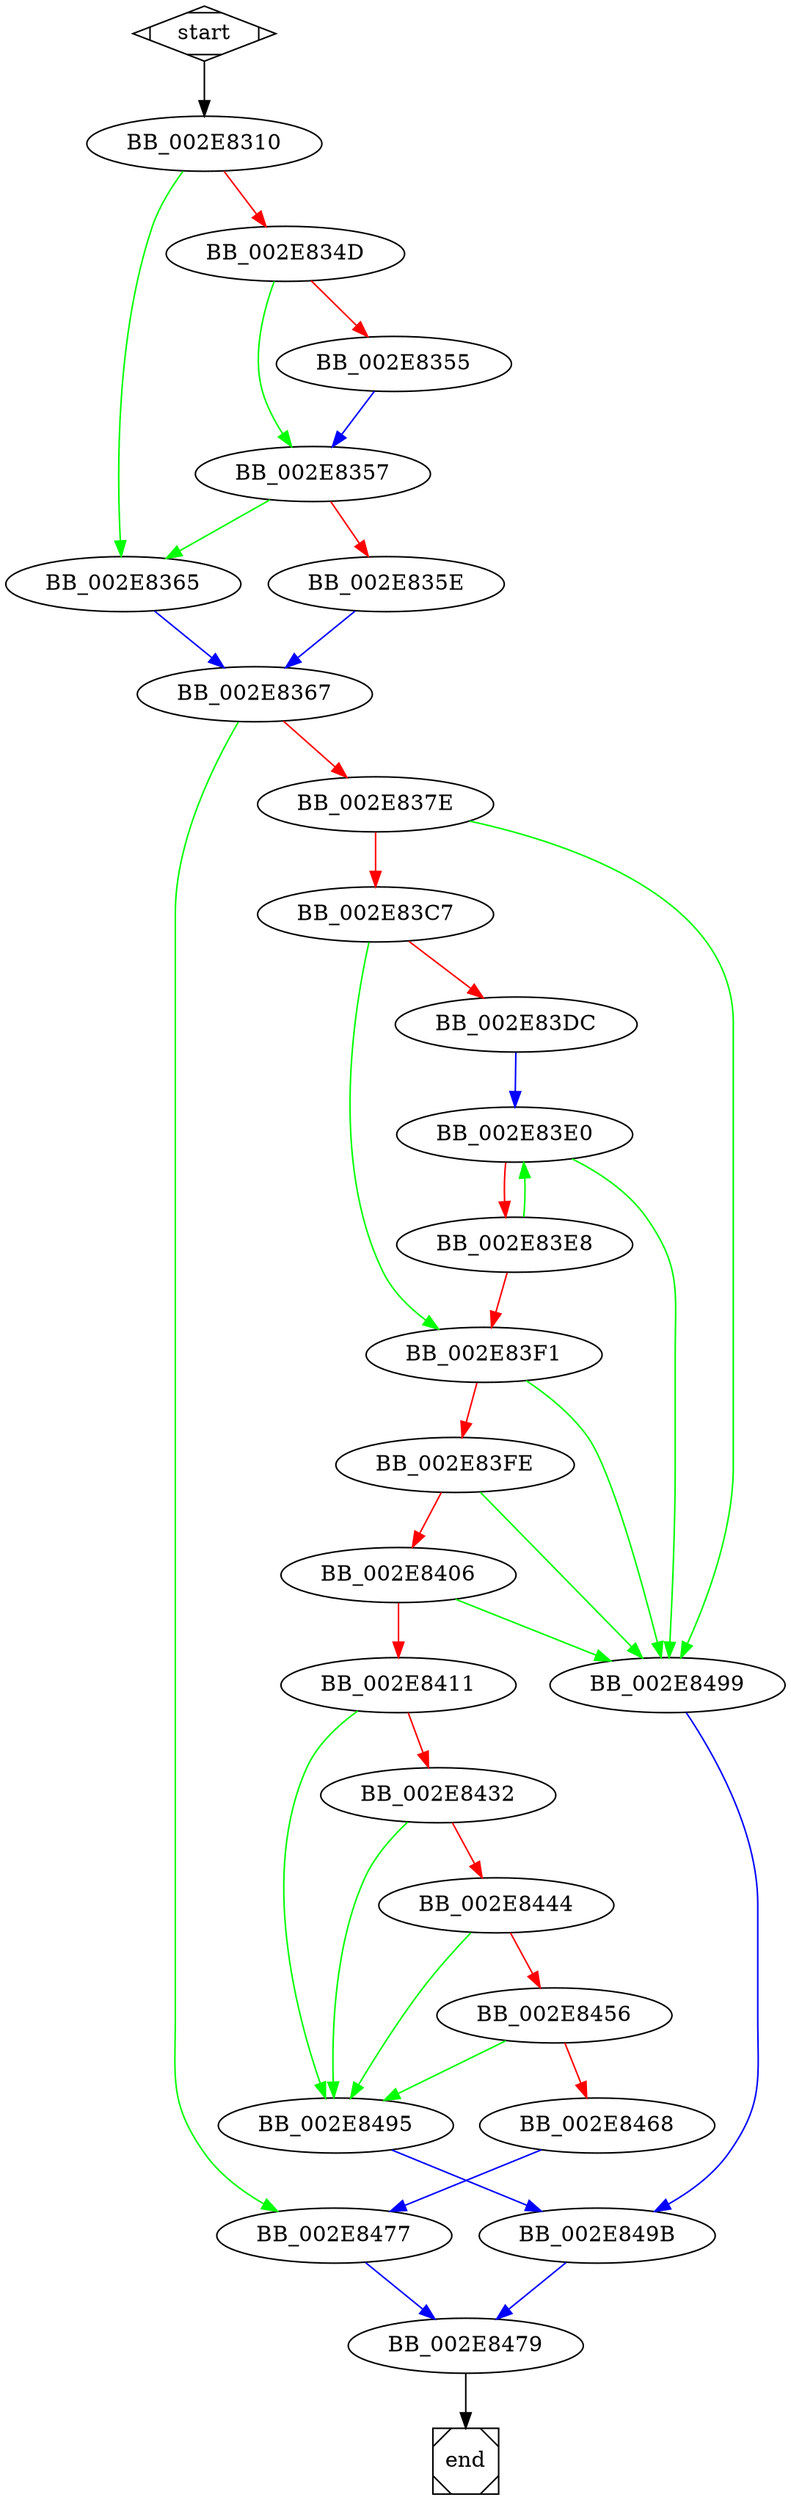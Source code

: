 digraph G {
  start -> BB_002E8310;
  
  BB_002E8310 -> BB_002E834D [color=red];
  BB_002E8310 -> BB_002E8365 [color=green];
  
  BB_002E834D -> BB_002E8355 [color=red];
  BB_002E834D -> BB_002E8357 [color=green];
  
  BB_002E8355 -> BB_002E8357 [color=blue];
  
  BB_002E8357 -> BB_002E835E [color=red];
  BB_002E8357 -> BB_002E8365 [color=green];
  
  BB_002E835E -> BB_002E8367 [color=blue];
  
  BB_002E8365 -> BB_002E8367 [color=blue];
  
  BB_002E8367 -> BB_002E837E [color=red];
  BB_002E8367 -> BB_002E8477 [color=green];
  
  BB_002E837E -> BB_002E83C7 [color=red];
  BB_002E837E -> BB_002E8499 [color=green];
  
  BB_002E83C7 -> BB_002E83DC [color=red];
  BB_002E83C7 -> BB_002E83F1 [color=green];
  
  BB_002E83DC -> BB_002E83E0 [color=blue];
  
  BB_002E83E0 -> BB_002E83E8 [color=red];
  BB_002E83E0 -> BB_002E8499 [color=green];
  
  BB_002E83E8 -> BB_002E83F1 [color=red];
  BB_002E83E8 -> BB_002E83E0 [color=green];
  
  BB_002E83F1 -> BB_002E83FE [color=red];
  BB_002E83F1 -> BB_002E8499 [color=green];
  
  BB_002E83FE -> BB_002E8406 [color=red];
  BB_002E83FE -> BB_002E8499 [color=green];
  
  BB_002E8406 -> BB_002E8411 [color=red];
  BB_002E8406 -> BB_002E8499 [color=green];
  
  BB_002E8411 -> BB_002E8432 [color=red];
  BB_002E8411 -> BB_002E8495 [color=green];
  
  BB_002E8432 -> BB_002E8444 [color=red];
  BB_002E8432 -> BB_002E8495 [color=green];
  
  BB_002E8444 -> BB_002E8456 [color=red];
  BB_002E8444 -> BB_002E8495 [color=green];
  
  BB_002E8456 -> BB_002E8468 [color=red];
  BB_002E8456 -> BB_002E8495 [color=green];
  
  BB_002E8468 -> BB_002E8477 [color=blue];
  
  BB_002E8477 -> BB_002E8479 [color=blue];
  
  BB_002E8479 -> end;
  
  BB_002E8495 -> BB_002E849B [color=blue];
  
  BB_002E8499 -> BB_002E849B [color=blue];
  
  BB_002E849B -> BB_002E8479 [color=blue];
  
  start [shape=Mdiamond];
  end [shape=Msquare];
}
